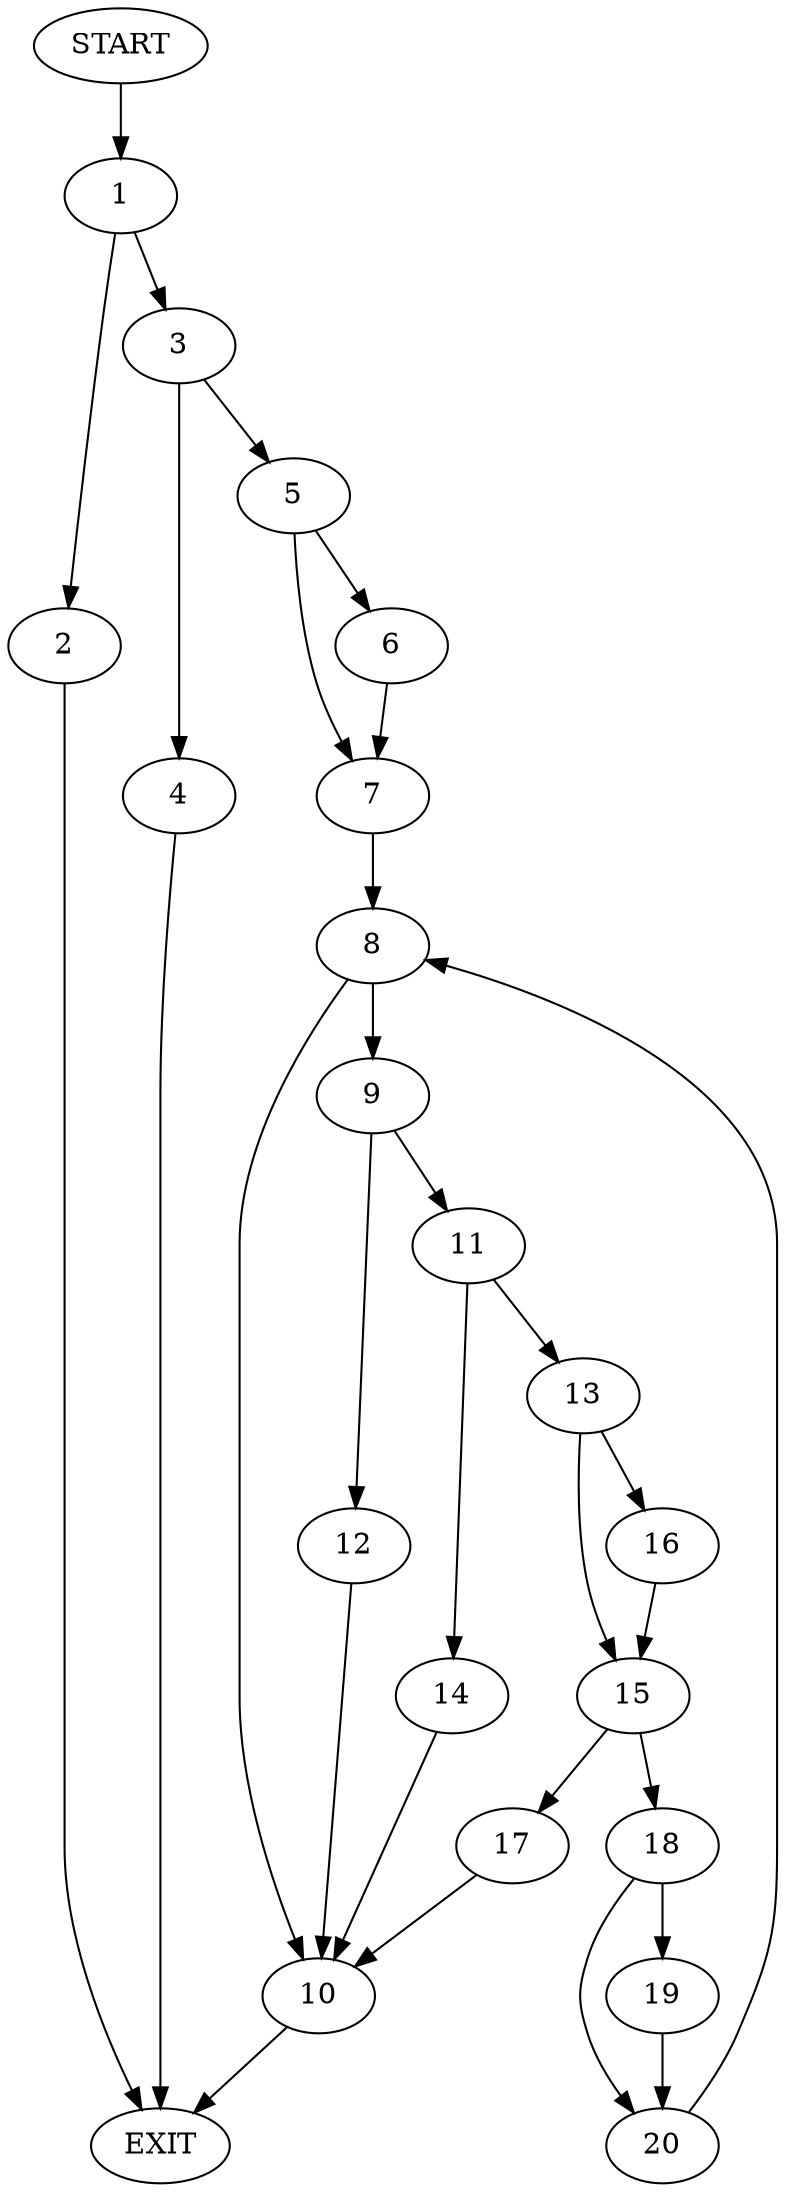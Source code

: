 digraph {
0 [label="START"]
21 [label="EXIT"]
0 -> 1
1 -> 2
1 -> 3
3 -> 4
3 -> 5
2 -> 21
5 -> 6
5 -> 7
4 -> 21
6 -> 7
7 -> 8
8 -> 9
8 -> 10
9 -> 11
9 -> 12
10 -> 21
12 -> 10
11 -> 13
11 -> 14
13 -> 15
13 -> 16
14 -> 10
16 -> 15
15 -> 17
15 -> 18
17 -> 10
18 -> 19
18 -> 20
19 -> 20
20 -> 8
}
